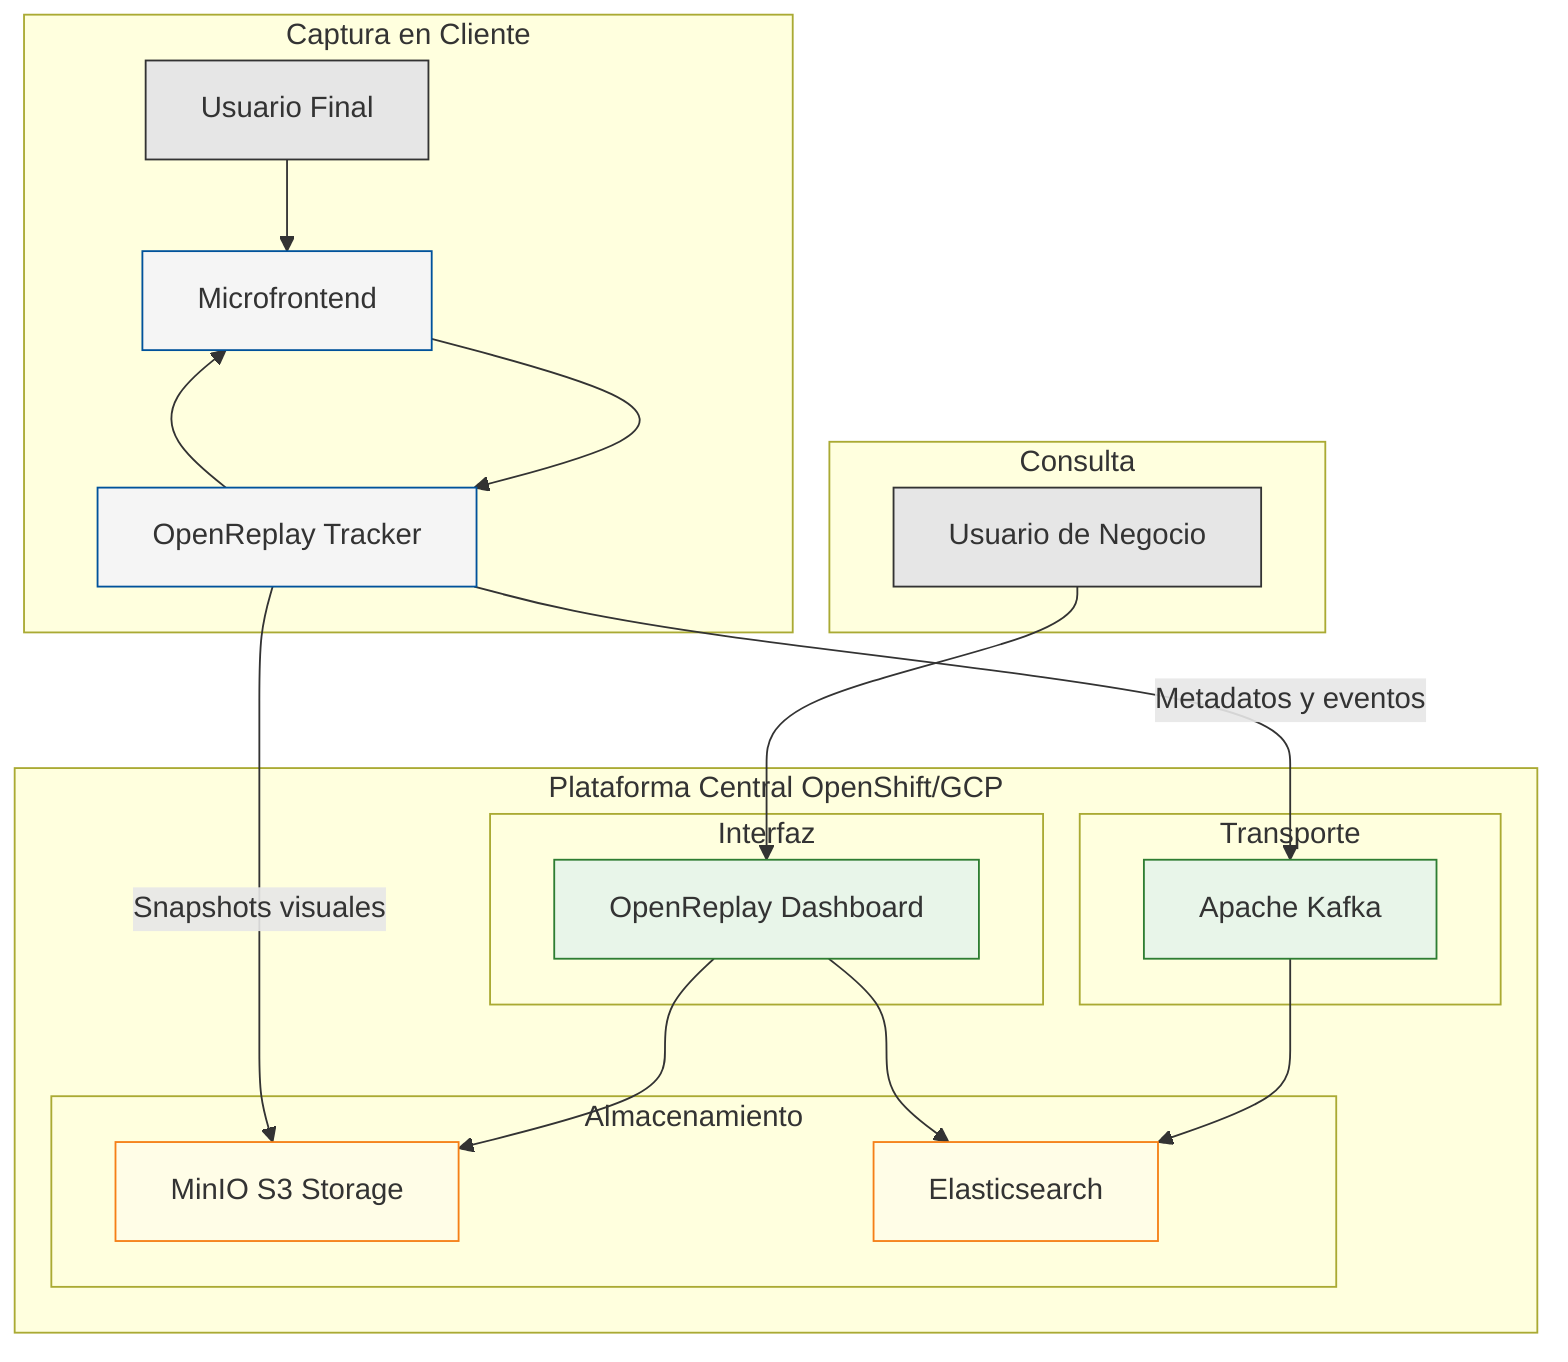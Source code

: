 graph TD
    subgraph "Captura en Cliente"
        direction LR
        User[Usuario Final]
        MFE[Microfrontend]
        Tracker[OpenReplay Tracker]
        
        User --> MFE
        MFE --> Tracker
        Tracker --> MFE
    end

    subgraph "Plataforma Central OpenShift/GCP"
        direction TB
        subgraph "Transporte"
            Kafka[Apache Kafka]
        end
        subgraph "Almacenamiento"
            MinIO[MinIO S3 Storage]
            Elastic[Elasticsearch]
        end
        subgraph "Interfaz"
            OpenReplayUI[OpenReplay Dashboard]
        end

        Kafka --> Elastic
        OpenReplayUI --> Elastic
        OpenReplayUI --> MinIO
    end

    subgraph "Consulta"
        BusinessUser[Usuario de Negocio]
        BusinessUser --> OpenReplayUI
    end
    
    Tracker -->|Snapshots visuales| MinIO
    Tracker -->|Metadatos y eventos| Kafka

    classDef actor fill:#e6e6e6,stroke:#333
    classDef frontend fill:#f5f5f5,stroke:#00529B
    classDef platform fill:#e8f5e9,stroke:#2e7d32
    classDef storage fill:#fffde7,stroke:#f57f17
    
    class User,BusinessUser actor
    class MFE,Tracker frontend
    class Kafka,OpenReplayUI platform
    class MinIO,Elastic storage